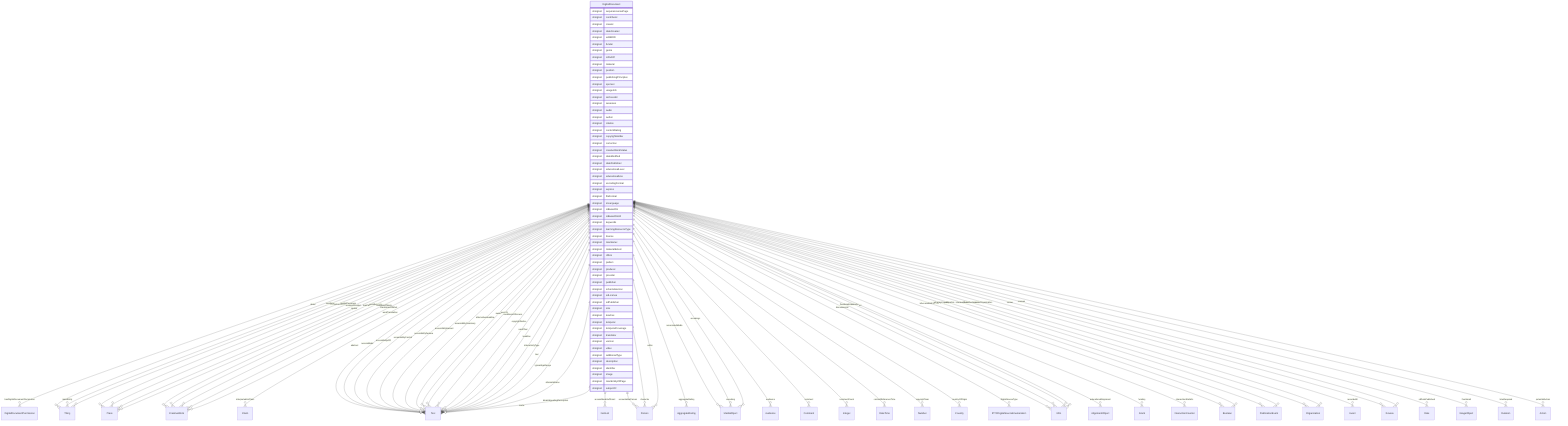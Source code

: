 erDiagram
DigitalDocument {
    stringList acquireLicensePage  
    stringList contributor  
    stringList creator  
    stringList dateCreated  
    stringList editEIDR  
    stringList funder  
    stringList genre  
    stringList isPartOf  
    stringList material  
    stringList position  
    stringList publishingPrinciples  
    stringList sponsor  
    stringList usageInfo  
    stringList archivedAt  
    stringList assesses  
    stringList audio  
    stringList author  
    stringList citation  
    stringList contentRating  
    stringList copyrightHolder  
    stringList correction  
    stringList creativeWorkStatus  
    stringList dateModified  
    stringList datePublished  
    stringList educationalLevel  
    stringList educationalUse  
    stringList encodingFormat  
    stringList expires  
    stringList fileFormat  
    stringList inLanguage  
    stringList isBasedOn  
    stringList isBasedOnUrl  
    stringList keywords  
    stringList learningResourceType  
    stringList license  
    stringList maintainer  
    stringList materialExtent  
    stringList offers  
    stringList pattern  
    stringList producer  
    stringList provider  
    stringList publisher  
    stringList schemaVersion  
    stringList sdLicense  
    stringList sdPublisher  
    stringList size  
    stringList teaches  
    stringList temporal  
    stringList temporalCoverage  
    stringList translator  
    stringList version  
    stringList video  
    stringList additionalType  
    stringList description  
    stringList identifier  
    stringList image  
    stringList mainEntityOfPage  
    stringList subjectOf  
}

DigitalDocument ||--}o DigitalDocumentPermission : "hasDigitalDocumentPermission"
DigitalDocument ||--}o Thing : "about"
DigitalDocument ||--}o Place : "contentLocation"
DigitalDocument ||--}o CreativeWork : "hasPart"
DigitalDocument ||--}o Claim : "interpretedAsClaim"
DigitalDocument ||--}o Thing : "mainEntity"
DigitalDocument ||--}o Place : "spatialCoverage"
DigitalDocument ||--}o CreativeWork : "workExample"
DigitalDocument ||--}o Text : "abstract"
DigitalDocument ||--}o Text : "accessMode"
DigitalDocument ||--}o ItemList : "accessModeSufficient"
DigitalDocument ||--}o Text : "accessibilityAPI"
DigitalDocument ||--}o Text : "accessibilityControl"
DigitalDocument ||--}o Text : "accessibilityFeature"
DigitalDocument ||--}o Text : "accessibilityHazard"
DigitalDocument ||--}o Text : "accessibilitySummary"
DigitalDocument ||--}o Person : "accountablePerson"
DigitalDocument ||--}o AggregateRating : "aggregateRating"
DigitalDocument ||--}o Text : "alternativeHeadline"
DigitalDocument ||--}o MediaObject : "associatedMedia"
DigitalDocument ||--}o Audience : "audience"
DigitalDocument ||--}o Text : "award"
DigitalDocument ||--}o Text : "awards"
DigitalDocument ||--}o Person : "character"
DigitalDocument ||--}o Comment : "comment"
DigitalDocument ||--}o Integer : "commentCount"
DigitalDocument ||--}o Text : "conditionsOfAccess"
DigitalDocument ||--}o DateTime : "contentReferenceTime"
DigitalDocument ||--}o Text : "copyrightNotice"
DigitalDocument ||--}o Number : "copyrightYear"
DigitalDocument ||--}o Country : "countryOfOrigin"
DigitalDocument ||--}o Text : "creditText"
DigitalDocument ||--}o IPTCDigitalSourceEnumeration : "digitalSourceType"
DigitalDocument ||--}o URL : "discussionUrl"
DigitalDocument ||--}o Person : "editor"
DigitalDocument ||--}o AlignmentObject : "educationalAlignment"
DigitalDocument ||--}o MediaObject : "encoding"
DigitalDocument ||--}o MediaObject : "encodings"
DigitalDocument ||--}o CreativeWork : "exampleOfWork"
DigitalDocument ||--}o Grant : "funding"
DigitalDocument ||--}o Text : "headline"
DigitalDocument ||--}o InteractionCounter : "interactionStatistic"
DigitalDocument ||--}o Text : "interactivityType"
DigitalDocument ||--}o Boolean : "isAccessibleForFree"
DigitalDocument ||--}o Boolean : "isFamilyFriendly"
DigitalDocument ||--}o Place : "locationCreated"
DigitalDocument ||--}o Thing : "mentions"
DigitalDocument ||--}o PublicationEvent : "publication"
DigitalDocument ||--}o Organization : "publisherImprint"
DigitalDocument ||--}o Event : "recordedAt"
DigitalDocument ||--}o PublicationEvent : "releasedEvent"
DigitalDocument ||--}o Review : "review"
DigitalDocument ||--}o Review : "reviews"
DigitalDocument ||--}o Date : "sdDatePublished"
DigitalDocument ||--}o Organization : "sourceOrganization"
DigitalDocument ||--}o Place : "spatial"
DigitalDocument ||--}o Text : "text"
DigitalDocument ||--}o ImageObject : "thumbnail"
DigitalDocument ||--}o URL : "thumbnailUrl"
DigitalDocument ||--}o Duration : "timeRequired"
DigitalDocument ||--}o CreativeWork : "translationOfWork"
DigitalDocument ||--}o Text : "typicalAgeRange"
DigitalDocument ||--}o CreativeWork : "workTranslation"
DigitalDocument ||--}o Text : "alternateName"
DigitalDocument ||--}o Text : "disambiguatingDescription"
DigitalDocument ||--}o Text : "name"
DigitalDocument ||--}o URL : "sameAs"
DigitalDocument ||--}o Action : "potentialAction"
DigitalDocument ||--}o URL : "url"